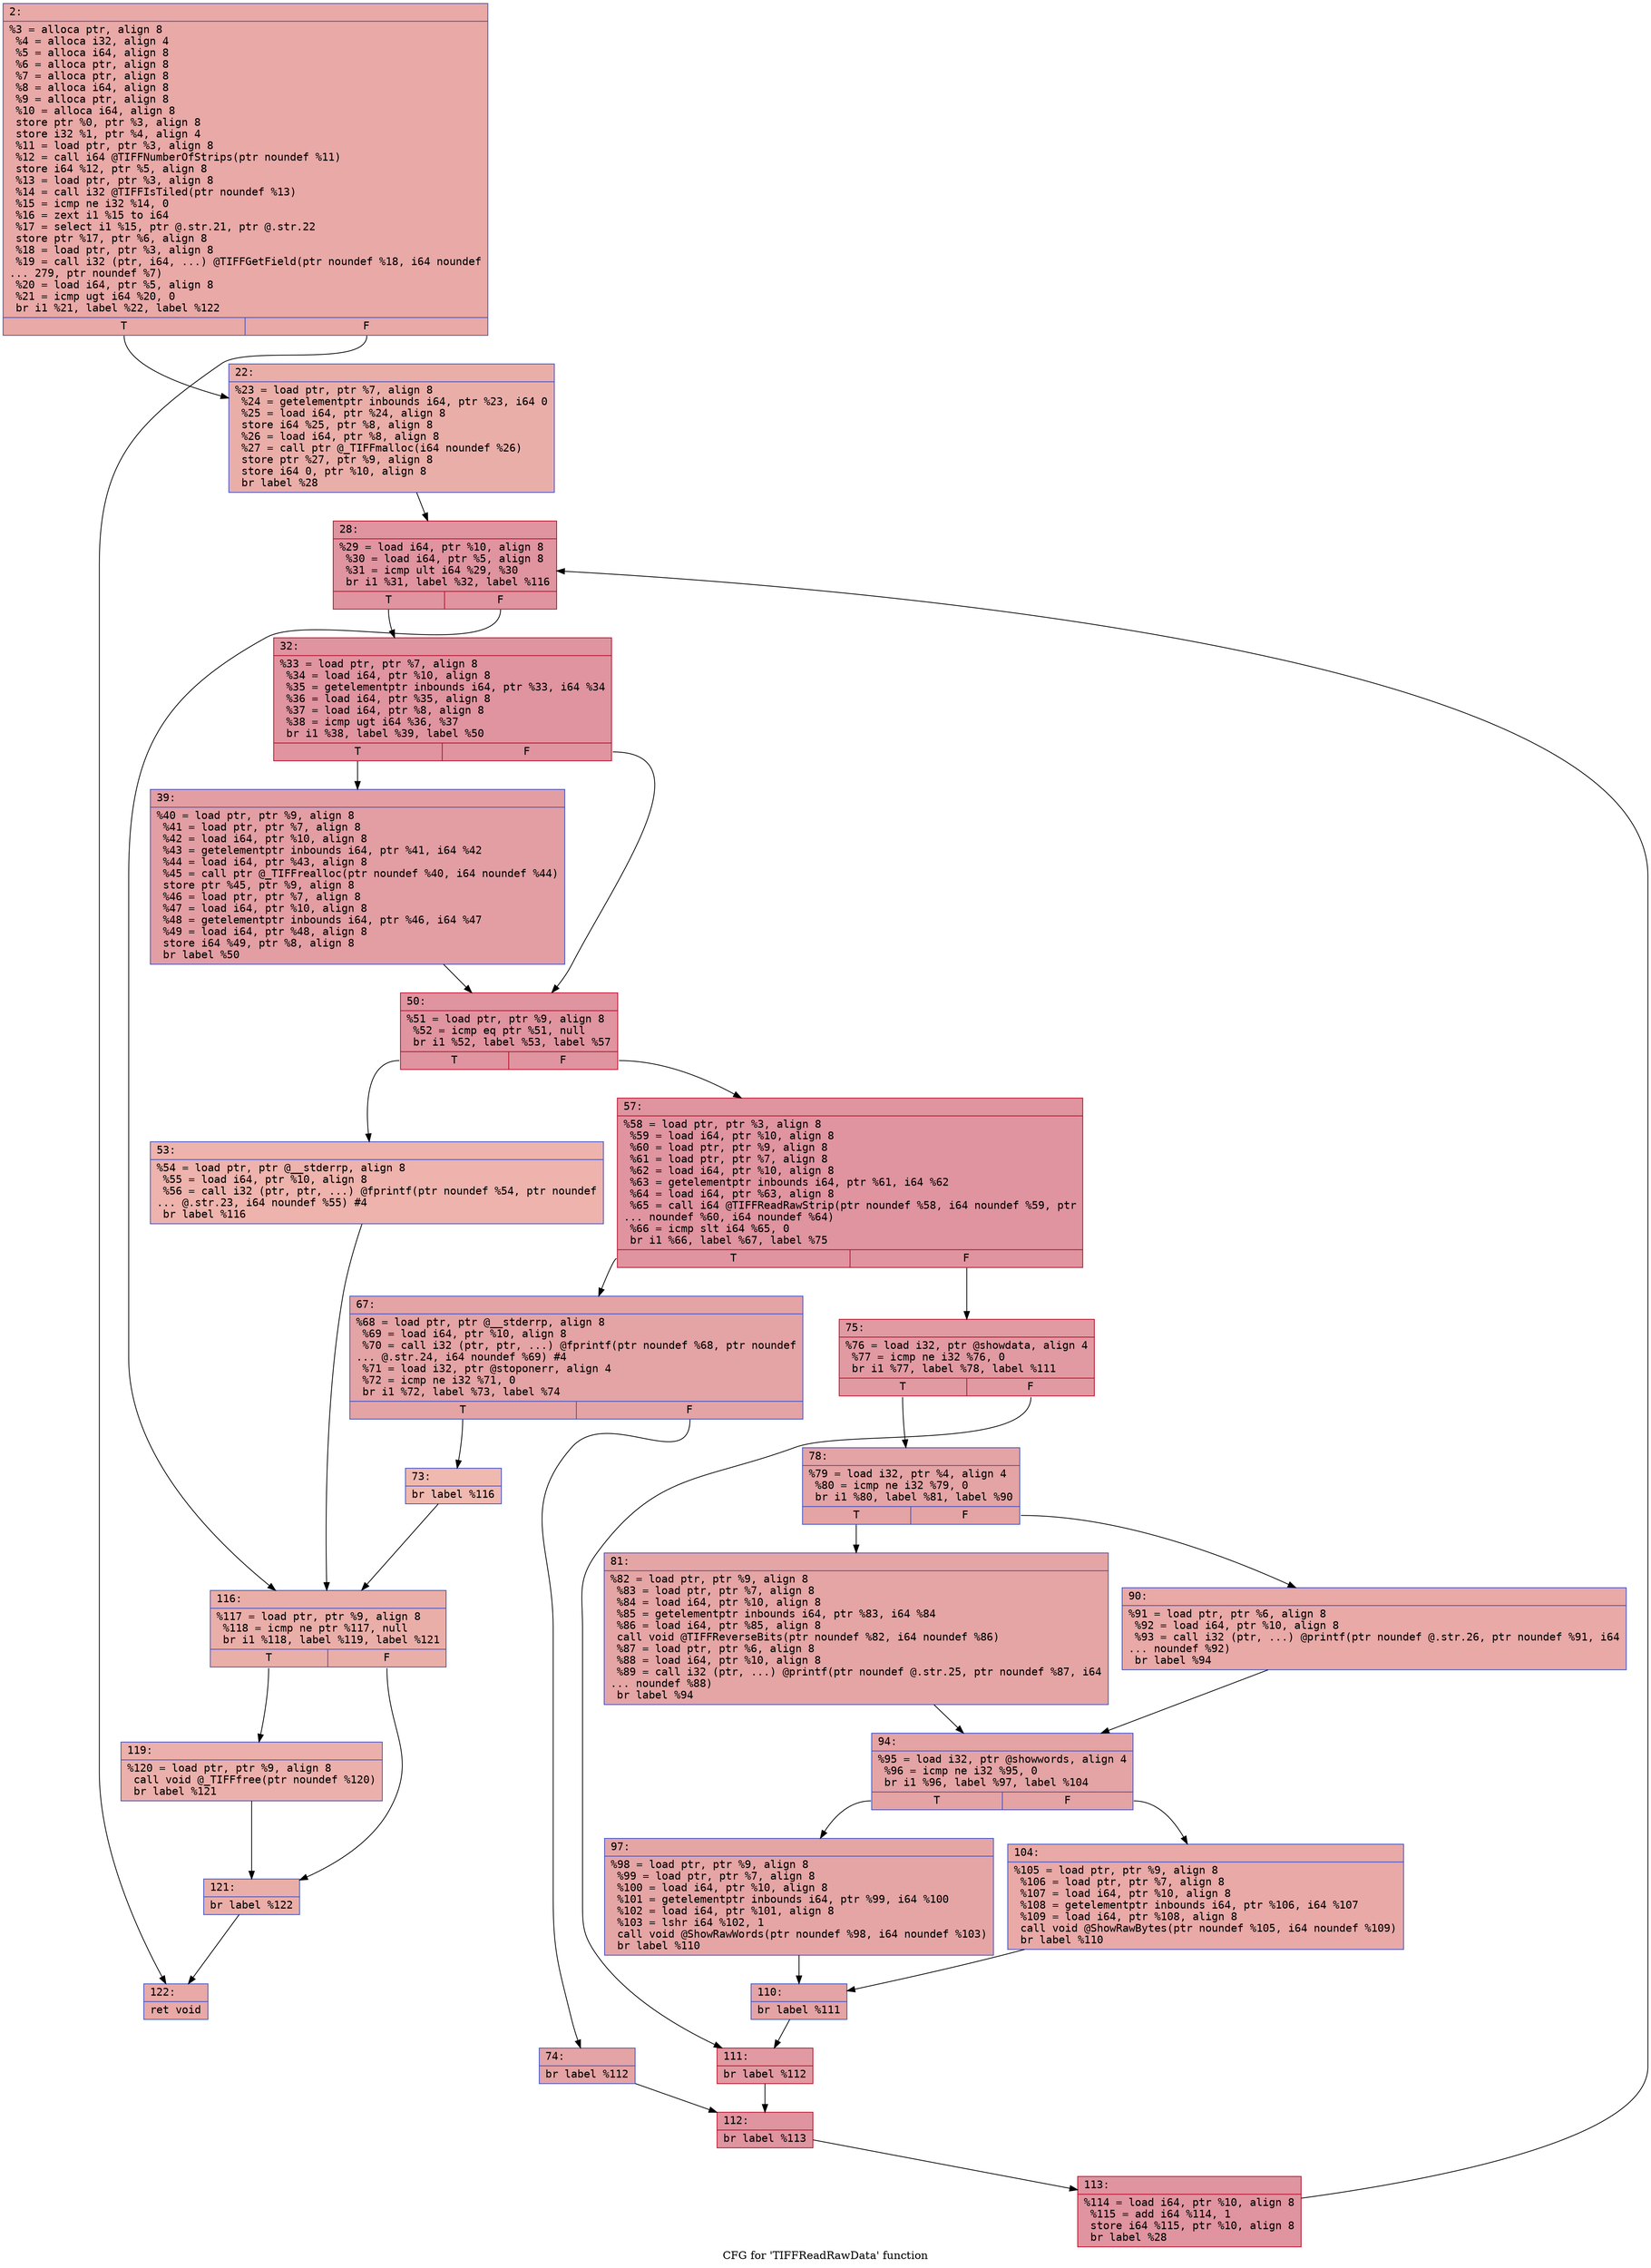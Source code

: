 digraph "CFG for 'TIFFReadRawData' function" {
	label="CFG for 'TIFFReadRawData' function";

	Node0x600003401bd0 [shape=record,color="#3d50c3ff", style=filled, fillcolor="#ca3b3770" fontname="Courier",label="{2:\l|  %3 = alloca ptr, align 8\l  %4 = alloca i32, align 4\l  %5 = alloca i64, align 8\l  %6 = alloca ptr, align 8\l  %7 = alloca ptr, align 8\l  %8 = alloca i64, align 8\l  %9 = alloca ptr, align 8\l  %10 = alloca i64, align 8\l  store ptr %0, ptr %3, align 8\l  store i32 %1, ptr %4, align 4\l  %11 = load ptr, ptr %3, align 8\l  %12 = call i64 @TIFFNumberOfStrips(ptr noundef %11)\l  store i64 %12, ptr %5, align 8\l  %13 = load ptr, ptr %3, align 8\l  %14 = call i32 @TIFFIsTiled(ptr noundef %13)\l  %15 = icmp ne i32 %14, 0\l  %16 = zext i1 %15 to i64\l  %17 = select i1 %15, ptr @.str.21, ptr @.str.22\l  store ptr %17, ptr %6, align 8\l  %18 = load ptr, ptr %3, align 8\l  %19 = call i32 (ptr, i64, ...) @TIFFGetField(ptr noundef %18, i64 noundef\l... 279, ptr noundef %7)\l  %20 = load i64, ptr %5, align 8\l  %21 = icmp ugt i64 %20, 0\l  br i1 %21, label %22, label %122\l|{<s0>T|<s1>F}}"];
	Node0x600003401bd0:s0 -> Node0x600003401f90[tooltip="2 -> 22\nProbability 50.00%" ];
	Node0x600003401bd0:s1 -> Node0x600003402710[tooltip="2 -> 122\nProbability 50.00%" ];
	Node0x600003401f90 [shape=record,color="#3d50c3ff", style=filled, fillcolor="#d0473d70" fontname="Courier",label="{22:\l|  %23 = load ptr, ptr %7, align 8\l  %24 = getelementptr inbounds i64, ptr %23, i64 0\l  %25 = load i64, ptr %24, align 8\l  store i64 %25, ptr %8, align 8\l  %26 = load i64, ptr %8, align 8\l  %27 = call ptr @_TIFFmalloc(i64 noundef %26)\l  store ptr %27, ptr %9, align 8\l  store i64 0, ptr %10, align 8\l  br label %28\l}"];
	Node0x600003401f90 -> Node0x600003401fe0[tooltip="22 -> 28\nProbability 100.00%" ];
	Node0x600003401fe0 [shape=record,color="#b70d28ff", style=filled, fillcolor="#b70d2870" fontname="Courier",label="{28:\l|  %29 = load i64, ptr %10, align 8\l  %30 = load i64, ptr %5, align 8\l  %31 = icmp ult i64 %29, %30\l  br i1 %31, label %32, label %116\l|{<s0>T|<s1>F}}"];
	Node0x600003401fe0:s0 -> Node0x600003402030[tooltip="28 -> 32\nProbability 96.88%" ];
	Node0x600003401fe0:s1 -> Node0x600003402620[tooltip="28 -> 116\nProbability 3.12%" ];
	Node0x600003402030 [shape=record,color="#b70d28ff", style=filled, fillcolor="#b70d2870" fontname="Courier",label="{32:\l|  %33 = load ptr, ptr %7, align 8\l  %34 = load i64, ptr %10, align 8\l  %35 = getelementptr inbounds i64, ptr %33, i64 %34\l  %36 = load i64, ptr %35, align 8\l  %37 = load i64, ptr %8, align 8\l  %38 = icmp ugt i64 %36, %37\l  br i1 %38, label %39, label %50\l|{<s0>T|<s1>F}}"];
	Node0x600003402030:s0 -> Node0x600003402080[tooltip="32 -> 39\nProbability 50.00%" ];
	Node0x600003402030:s1 -> Node0x6000034020d0[tooltip="32 -> 50\nProbability 50.00%" ];
	Node0x600003402080 [shape=record,color="#3d50c3ff", style=filled, fillcolor="#be242e70" fontname="Courier",label="{39:\l|  %40 = load ptr, ptr %9, align 8\l  %41 = load ptr, ptr %7, align 8\l  %42 = load i64, ptr %10, align 8\l  %43 = getelementptr inbounds i64, ptr %41, i64 %42\l  %44 = load i64, ptr %43, align 8\l  %45 = call ptr @_TIFFrealloc(ptr noundef %40, i64 noundef %44)\l  store ptr %45, ptr %9, align 8\l  %46 = load ptr, ptr %7, align 8\l  %47 = load i64, ptr %10, align 8\l  %48 = getelementptr inbounds i64, ptr %46, i64 %47\l  %49 = load i64, ptr %48, align 8\l  store i64 %49, ptr %8, align 8\l  br label %50\l}"];
	Node0x600003402080 -> Node0x6000034020d0[tooltip="39 -> 50\nProbability 100.00%" ];
	Node0x6000034020d0 [shape=record,color="#b70d28ff", style=filled, fillcolor="#b70d2870" fontname="Courier",label="{50:\l|  %51 = load ptr, ptr %9, align 8\l  %52 = icmp eq ptr %51, null\l  br i1 %52, label %53, label %57\l|{<s0>T|<s1>F}}"];
	Node0x6000034020d0:s0 -> Node0x600003402120[tooltip="50 -> 53\nProbability 3.12%" ];
	Node0x6000034020d0:s1 -> Node0x600003402170[tooltip="50 -> 57\nProbability 96.88%" ];
	Node0x600003402120 [shape=record,color="#3d50c3ff", style=filled, fillcolor="#d6524470" fontname="Courier",label="{53:\l|  %54 = load ptr, ptr @__stderrp, align 8\l  %55 = load i64, ptr %10, align 8\l  %56 = call i32 (ptr, ptr, ...) @fprintf(ptr noundef %54, ptr noundef\l... @.str.23, i64 noundef %55) #4\l  br label %116\l}"];
	Node0x600003402120 -> Node0x600003402620[tooltip="53 -> 116\nProbability 100.00%" ];
	Node0x600003402170 [shape=record,color="#b70d28ff", style=filled, fillcolor="#b70d2870" fontname="Courier",label="{57:\l|  %58 = load ptr, ptr %3, align 8\l  %59 = load i64, ptr %10, align 8\l  %60 = load ptr, ptr %9, align 8\l  %61 = load ptr, ptr %7, align 8\l  %62 = load i64, ptr %10, align 8\l  %63 = getelementptr inbounds i64, ptr %61, i64 %62\l  %64 = load i64, ptr %63, align 8\l  %65 = call i64 @TIFFReadRawStrip(ptr noundef %58, i64 noundef %59, ptr\l... noundef %60, i64 noundef %64)\l  %66 = icmp slt i64 %65, 0\l  br i1 %66, label %67, label %75\l|{<s0>T|<s1>F}}"];
	Node0x600003402170:s0 -> Node0x6000034021c0[tooltip="57 -> 67\nProbability 37.50%" ];
	Node0x600003402170:s1 -> Node0x6000034022b0[tooltip="57 -> 75\nProbability 62.50%" ];
	Node0x6000034021c0 [shape=record,color="#3d50c3ff", style=filled, fillcolor="#c32e3170" fontname="Courier",label="{67:\l|  %68 = load ptr, ptr @__stderrp, align 8\l  %69 = load i64, ptr %10, align 8\l  %70 = call i32 (ptr, ptr, ...) @fprintf(ptr noundef %68, ptr noundef\l... @.str.24, i64 noundef %69) #4\l  %71 = load i32, ptr @stoponerr, align 4\l  %72 = icmp ne i32 %71, 0\l  br i1 %72, label %73, label %74\l|{<s0>T|<s1>F}}"];
	Node0x6000034021c0:s0 -> Node0x600003402210[tooltip="67 -> 73\nProbability 3.12%" ];
	Node0x6000034021c0:s1 -> Node0x600003402260[tooltip="67 -> 74\nProbability 96.88%" ];
	Node0x600003402210 [shape=record,color="#3d50c3ff", style=filled, fillcolor="#de614d70" fontname="Courier",label="{73:\l|  br label %116\l}"];
	Node0x600003402210 -> Node0x600003402620[tooltip="73 -> 116\nProbability 100.00%" ];
	Node0x600003402260 [shape=record,color="#3d50c3ff", style=filled, fillcolor="#c32e3170" fontname="Courier",label="{74:\l|  br label %112\l}"];
	Node0x600003402260 -> Node0x600003402580[tooltip="74 -> 112\nProbability 100.00%" ];
	Node0x6000034022b0 [shape=record,color="#b70d28ff", style=filled, fillcolor="#bb1b2c70" fontname="Courier",label="{75:\l|  %76 = load i32, ptr @showdata, align 4\l  %77 = icmp ne i32 %76, 0\l  br i1 %77, label %78, label %111\l|{<s0>T|<s1>F}}"];
	Node0x6000034022b0:s0 -> Node0x600003402300[tooltip="75 -> 78\nProbability 62.50%" ];
	Node0x6000034022b0:s1 -> Node0x600003402530[tooltip="75 -> 111\nProbability 37.50%" ];
	Node0x600003402300 [shape=record,color="#3d50c3ff", style=filled, fillcolor="#c32e3170" fontname="Courier",label="{78:\l|  %79 = load i32, ptr %4, align 4\l  %80 = icmp ne i32 %79, 0\l  br i1 %80, label %81, label %90\l|{<s0>T|<s1>F}}"];
	Node0x600003402300:s0 -> Node0x600003402350[tooltip="78 -> 81\nProbability 62.50%" ];
	Node0x600003402300:s1 -> Node0x6000034023a0[tooltip="78 -> 90\nProbability 37.50%" ];
	Node0x600003402350 [shape=record,color="#3d50c3ff", style=filled, fillcolor="#c5333470" fontname="Courier",label="{81:\l|  %82 = load ptr, ptr %9, align 8\l  %83 = load ptr, ptr %7, align 8\l  %84 = load i64, ptr %10, align 8\l  %85 = getelementptr inbounds i64, ptr %83, i64 %84\l  %86 = load i64, ptr %85, align 8\l  call void @TIFFReverseBits(ptr noundef %82, i64 noundef %86)\l  %87 = load ptr, ptr %6, align 8\l  %88 = load i64, ptr %10, align 8\l  %89 = call i32 (ptr, ...) @printf(ptr noundef @.str.25, ptr noundef %87, i64\l... noundef %88)\l  br label %94\l}"];
	Node0x600003402350 -> Node0x6000034023f0[tooltip="81 -> 94\nProbability 100.00%" ];
	Node0x6000034023a0 [shape=record,color="#3d50c3ff", style=filled, fillcolor="#ca3b3770" fontname="Courier",label="{90:\l|  %91 = load ptr, ptr %6, align 8\l  %92 = load i64, ptr %10, align 8\l  %93 = call i32 (ptr, ...) @printf(ptr noundef @.str.26, ptr noundef %91, i64\l... noundef %92)\l  br label %94\l}"];
	Node0x6000034023a0 -> Node0x6000034023f0[tooltip="90 -> 94\nProbability 100.00%" ];
	Node0x6000034023f0 [shape=record,color="#3d50c3ff", style=filled, fillcolor="#c32e3170" fontname="Courier",label="{94:\l|  %95 = load i32, ptr @showwords, align 4\l  %96 = icmp ne i32 %95, 0\l  br i1 %96, label %97, label %104\l|{<s0>T|<s1>F}}"];
	Node0x6000034023f0:s0 -> Node0x600003402440[tooltip="94 -> 97\nProbability 62.50%" ];
	Node0x6000034023f0:s1 -> Node0x600003402490[tooltip="94 -> 104\nProbability 37.50%" ];
	Node0x600003402440 [shape=record,color="#3d50c3ff", style=filled, fillcolor="#c5333470" fontname="Courier",label="{97:\l|  %98 = load ptr, ptr %9, align 8\l  %99 = load ptr, ptr %7, align 8\l  %100 = load i64, ptr %10, align 8\l  %101 = getelementptr inbounds i64, ptr %99, i64 %100\l  %102 = load i64, ptr %101, align 8\l  %103 = lshr i64 %102, 1\l  call void @ShowRawWords(ptr noundef %98, i64 noundef %103)\l  br label %110\l}"];
	Node0x600003402440 -> Node0x6000034024e0[tooltip="97 -> 110\nProbability 100.00%" ];
	Node0x600003402490 [shape=record,color="#3d50c3ff", style=filled, fillcolor="#ca3b3770" fontname="Courier",label="{104:\l|  %105 = load ptr, ptr %9, align 8\l  %106 = load ptr, ptr %7, align 8\l  %107 = load i64, ptr %10, align 8\l  %108 = getelementptr inbounds i64, ptr %106, i64 %107\l  %109 = load i64, ptr %108, align 8\l  call void @ShowRawBytes(ptr noundef %105, i64 noundef %109)\l  br label %110\l}"];
	Node0x600003402490 -> Node0x6000034024e0[tooltip="104 -> 110\nProbability 100.00%" ];
	Node0x6000034024e0 [shape=record,color="#3d50c3ff", style=filled, fillcolor="#c32e3170" fontname="Courier",label="{110:\l|  br label %111\l}"];
	Node0x6000034024e0 -> Node0x600003402530[tooltip="110 -> 111\nProbability 100.00%" ];
	Node0x600003402530 [shape=record,color="#b70d28ff", style=filled, fillcolor="#bb1b2c70" fontname="Courier",label="{111:\l|  br label %112\l}"];
	Node0x600003402530 -> Node0x600003402580[tooltip="111 -> 112\nProbability 100.00%" ];
	Node0x600003402580 [shape=record,color="#b70d28ff", style=filled, fillcolor="#b70d2870" fontname="Courier",label="{112:\l|  br label %113\l}"];
	Node0x600003402580 -> Node0x6000034025d0[tooltip="112 -> 113\nProbability 100.00%" ];
	Node0x6000034025d0 [shape=record,color="#b70d28ff", style=filled, fillcolor="#b70d2870" fontname="Courier",label="{113:\l|  %114 = load i64, ptr %10, align 8\l  %115 = add i64 %114, 1\l  store i64 %115, ptr %10, align 8\l  br label %28\l}"];
	Node0x6000034025d0 -> Node0x600003401fe0[tooltip="113 -> 28\nProbability 100.00%" ];
	Node0x600003402620 [shape=record,color="#3d50c3ff", style=filled, fillcolor="#d0473d70" fontname="Courier",label="{116:\l|  %117 = load ptr, ptr %9, align 8\l  %118 = icmp ne ptr %117, null\l  br i1 %118, label %119, label %121\l|{<s0>T|<s1>F}}"];
	Node0x600003402620:s0 -> Node0x600003402670[tooltip="116 -> 119\nProbability 62.50%" ];
	Node0x600003402620:s1 -> Node0x6000034026c0[tooltip="116 -> 121\nProbability 37.50%" ];
	Node0x600003402670 [shape=record,color="#3d50c3ff", style=filled, fillcolor="#d24b4070" fontname="Courier",label="{119:\l|  %120 = load ptr, ptr %9, align 8\l  call void @_TIFFfree(ptr noundef %120)\l  br label %121\l}"];
	Node0x600003402670 -> Node0x6000034026c0[tooltip="119 -> 121\nProbability 100.00%" ];
	Node0x6000034026c0 [shape=record,color="#3d50c3ff", style=filled, fillcolor="#d0473d70" fontname="Courier",label="{121:\l|  br label %122\l}"];
	Node0x6000034026c0 -> Node0x600003402710[tooltip="121 -> 122\nProbability 100.00%" ];
	Node0x600003402710 [shape=record,color="#3d50c3ff", style=filled, fillcolor="#ca3b3770" fontname="Courier",label="{122:\l|  ret void\l}"];
}

